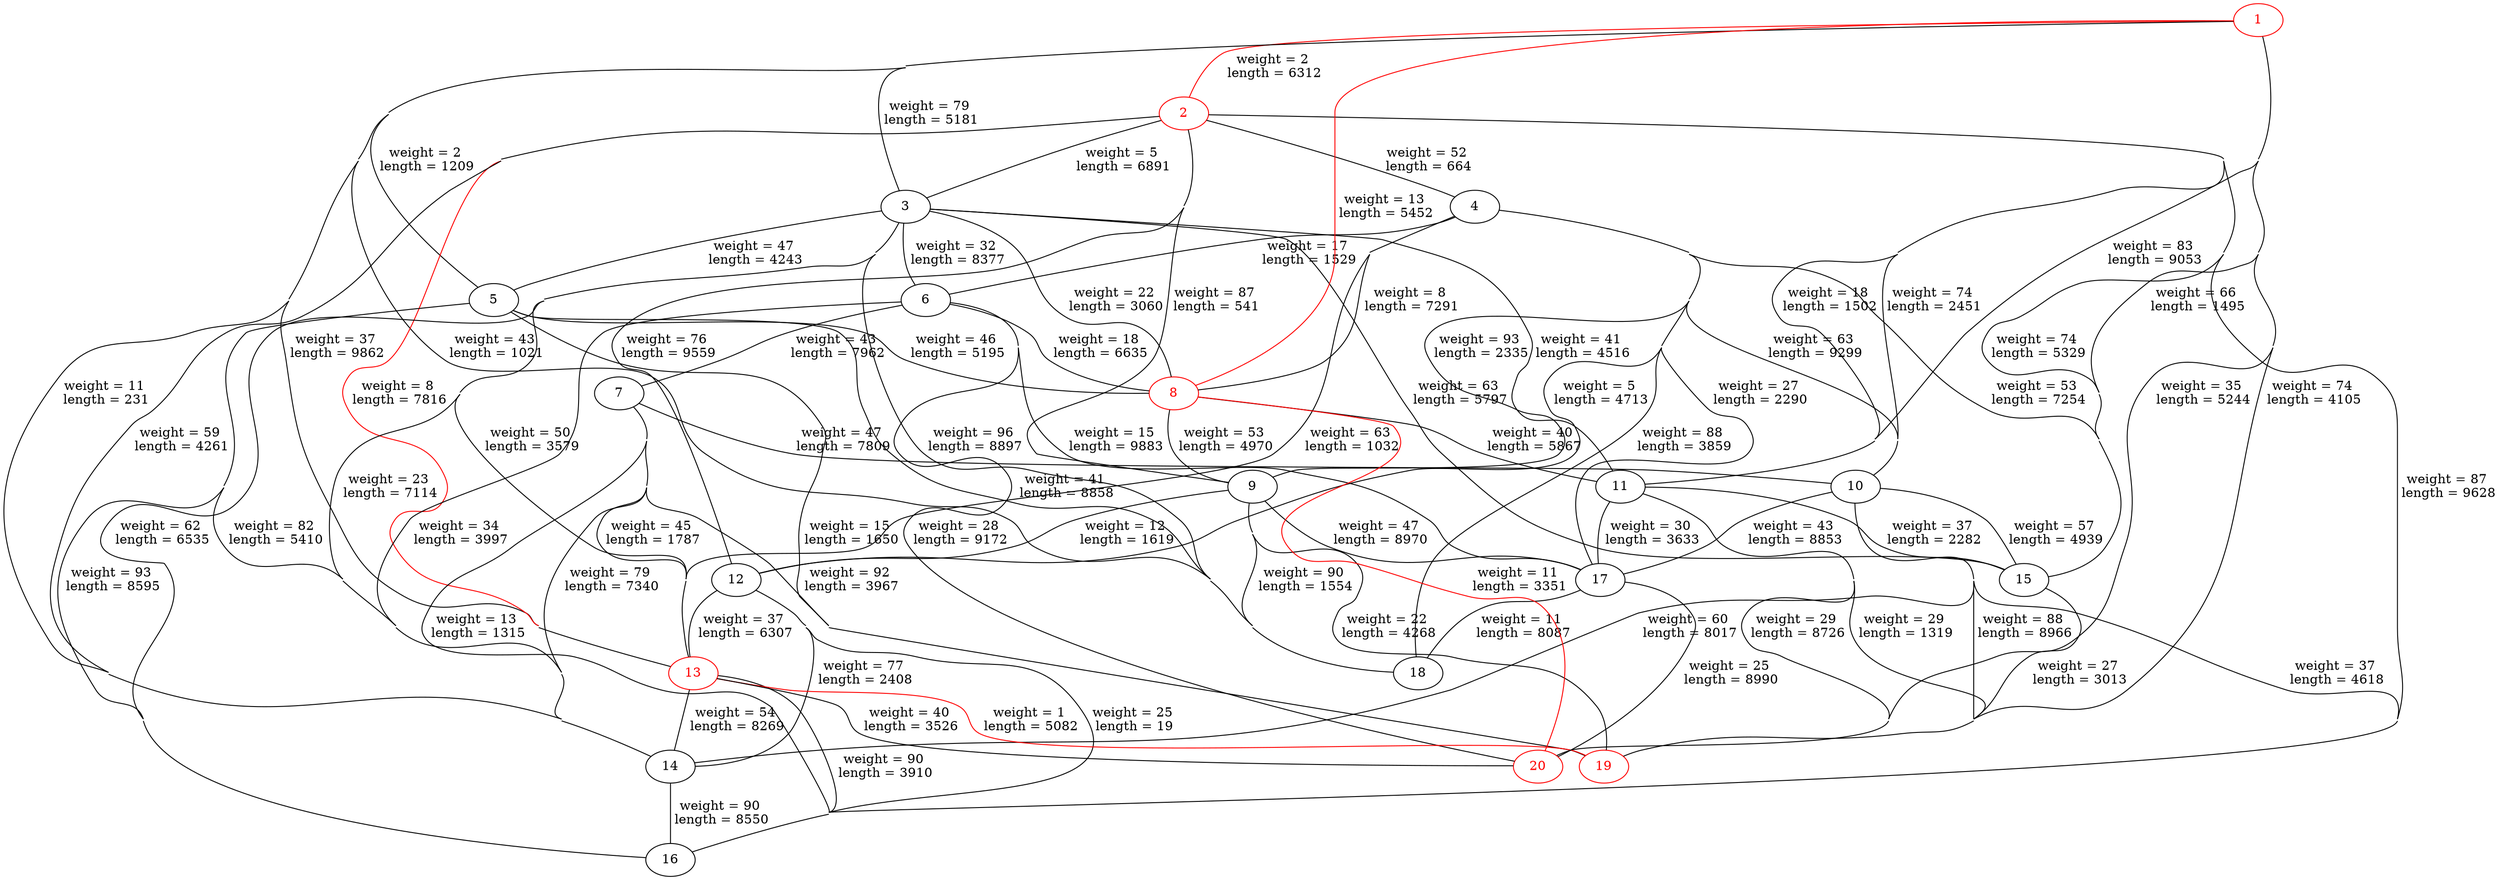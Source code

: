 // Graph visualisation
graph "Graph" {
	graph [concentrate=True]
	1
	2
	3
	4
	5
	6
	7
	8
	9
	10
	11
	12
	13
	14
	15
	16
	17
	18
	19
	20
	1 [color=red fontcolor=red]
	1 -- 2 [label="weight = 2
 length = 6312" color=red weight=2]
	2 [color=red fontcolor=red]
	2 -- 13 [label="weight = 8
 length = 7816" color=red weight=8]
	8 [color=red fontcolor=red]
	8 -- 1 [label="weight = 13
 length = 5452" color=red weight=13]
	13 [color=red fontcolor=red]
	13 -- 19 [label="weight = 1
 length = 5082" color=red weight=1]
	19 [color=red fontcolor=red]
	20 [color=red fontcolor=red]
	20 -- 8 [label="weight = 11
 length = 3351" color=red weight=11]
	1 -- 19 [label="weight = 74
 length = 4105" weight=74]
	1 -- 13 [label="weight = 37
 length = 9862" weight=37]
	1 -- 5 [label="weight = 2
 length = 1209" weight=2]
	1 -- 3 [label="weight = 79
 length = 5181" weight=79]
	1 -- 11 [label="weight = 83
 length = 9053" weight=83]
	1 -- 18 [label="weight = 43
 length = 1021" weight=43]
	1 -- 14 [label="weight = 11
 length = 231" weight=11]
	1 -- 15 [label="weight = 66
 length = 1495" weight=66]
	1 -- 20 [label="weight = 35
 length = 5244" weight=35]
	2 -- 3 [label="weight = 5
 length = 6891" weight=5]
	2 -- 4 [label="weight = 52
 length = 664" weight=52]
	2 -- 12 [label="weight = 76
 length = 9559" weight=76]
	2 -- 15 [label="weight = 74
 length = 5329" weight=74]
	2 -- 16 [label="weight = 87
 length = 9628" weight=87]
	2 -- 11 [label="weight = 18
 length = 1502" weight=18]
	2 -- 9 [label="weight = 87
 length = 541" weight=87]
	2 -- 14 [label="weight = 59
 length = 4261" weight=59]
	2 -- 10 [label="weight = 74
 length = 2451" weight=74]
	3 -- 5 [label="weight = 47
 length = 4243" weight=47]
	3 -- 6 [label="weight = 32
 length = 8377" weight=32]
	3 -- 13 [label="weight = 50
 length = 3579" weight=50]
	3 -- 15 [label="weight = 63
 length = 5797" weight=63]
	3 -- 14 [label="weight = 23
 length = 7114" weight=23]
	3 -- 16 [label="weight = 62
 length = 6535" weight=62]
	3 -- 18 [label="weight = 96
 length = 8897" weight=96]
	3 -- 8 [label="weight = 22
 length = 3060" weight=22]
	3 -- 11 [label="weight = 41
 length = 4516" weight=41]
	4 -- 17 [label="weight = 27
 length = 2290" weight=27]
	4 -- 15 [label="weight = 53
 length = 7254" weight=53]
	4 -- 6 [label="weight = 17
 length = 1529" weight=17]
	4 -- 13 [label="weight = 63
 length = 1032" weight=63]
	4 -- 10 [label="weight = 63
 length = 9299" weight=63]
	4 -- 9 [label="weight = 93
 length = 2335" weight=93]
	4 -- 12 [label="weight = 5
 length = 4713" weight=5]
	4 -- 8 [label="weight = 8
 length = 7291" weight=8]
	4 -- 18 [label="weight = 88
 length = 3859" weight=88]
	5 -- 14 [label="weight = 82
 length = 5410" weight=82]
	5 -- 19 [label="weight = 15
 length = 1650" weight=15]
	5 -- 8 [label="weight = 46
 length = 5195" weight=46]
	5 -- 18 [label="weight = 41
 length = 8858" weight=41]
	5 -- 16 [label="weight = 93
 length = 8595" weight=93]
	6 -- 7 [label="weight = 43
 length = 7962" weight=43]
	6 -- 8 [label="weight = 18
 length = 6635" weight=18]
	6 -- 20 [label="weight = 28
 length = 9172" weight=28]
	6 -- 14 [label="weight = 34
 length = 3997" weight=34]
	6 -- 17 [label="weight = 15
 length = 9883" weight=15]
	7 -- 10 [label="weight = 47
 length = 7809" weight=47]
	7 -- 14 [label="weight = 79
 length = 7340" weight=79]
	7 -- 13 [label="weight = 45
 length = 1787" weight=45]
	7 -- 19 [label="weight = 92
 length = 3967" weight=92]
	7 -- 16 [label="weight = 13
 length = 1315" weight=13]
	8 -- 9 [label="weight = 53
 length = 4970" weight=53]
	8 -- 11 [label="weight = 40
 length = 5867" weight=40]
	9 -- 18 [label="weight = 90
 length = 1554" weight=90]
	9 -- 12 [label="weight = 12
 length = 1619" weight=12]
	9 -- 19 [label="weight = 22
 length = 4268" weight=22]
	9 -- 17 [label="weight = 47
 length = 8970" weight=47]
	10 -- 16 [label="weight = 37
 length = 4618" weight=37]
	10 -- 14 [label="weight = 60
 length = 8017" weight=60]
	10 -- 15 [label="weight = 57
 length = 4939" weight=57]
	10 -- 17 [label="weight = 43
 length = 8853" weight=43]
	10 -- 19 [label="weight = 88
 length = 8966" weight=88]
	11 -- 15 [label="weight = 37
 length = 2282" weight=37]
	11 -- 20 [label="weight = 29
 length = 8726" weight=29]
	11 -- 17 [label="weight = 30
 length = 3633" weight=30]
	11 -- 19 [label="weight = 29
 length = 1319" weight=29]
	12 -- 14 [label="weight = 77
 length = 2408" weight=77]
	12 -- 16 [label="weight = 25
 length = 19" weight=25]
	12 -- 13 [label="weight = 37
 length = 6307" weight=37]
	13 -- 14 [label="weight = 54
 length = 8269" weight=54]
	13 -- 16 [label="weight = 90
 length = 3910" weight=90]
	13 -- 20 [label="weight = 40
 length = 3526" weight=40]
	14 -- 16 [label="weight = 90
 length = 8550" weight=90]
	15 -- 19 [label="weight = 27
 length = 3013" weight=27]
	17 -- 20 [label="weight = 25
 length = 8990" weight=25]
	17 -- 18 [label="weight = 11
 length = 8087" weight=11]
}
